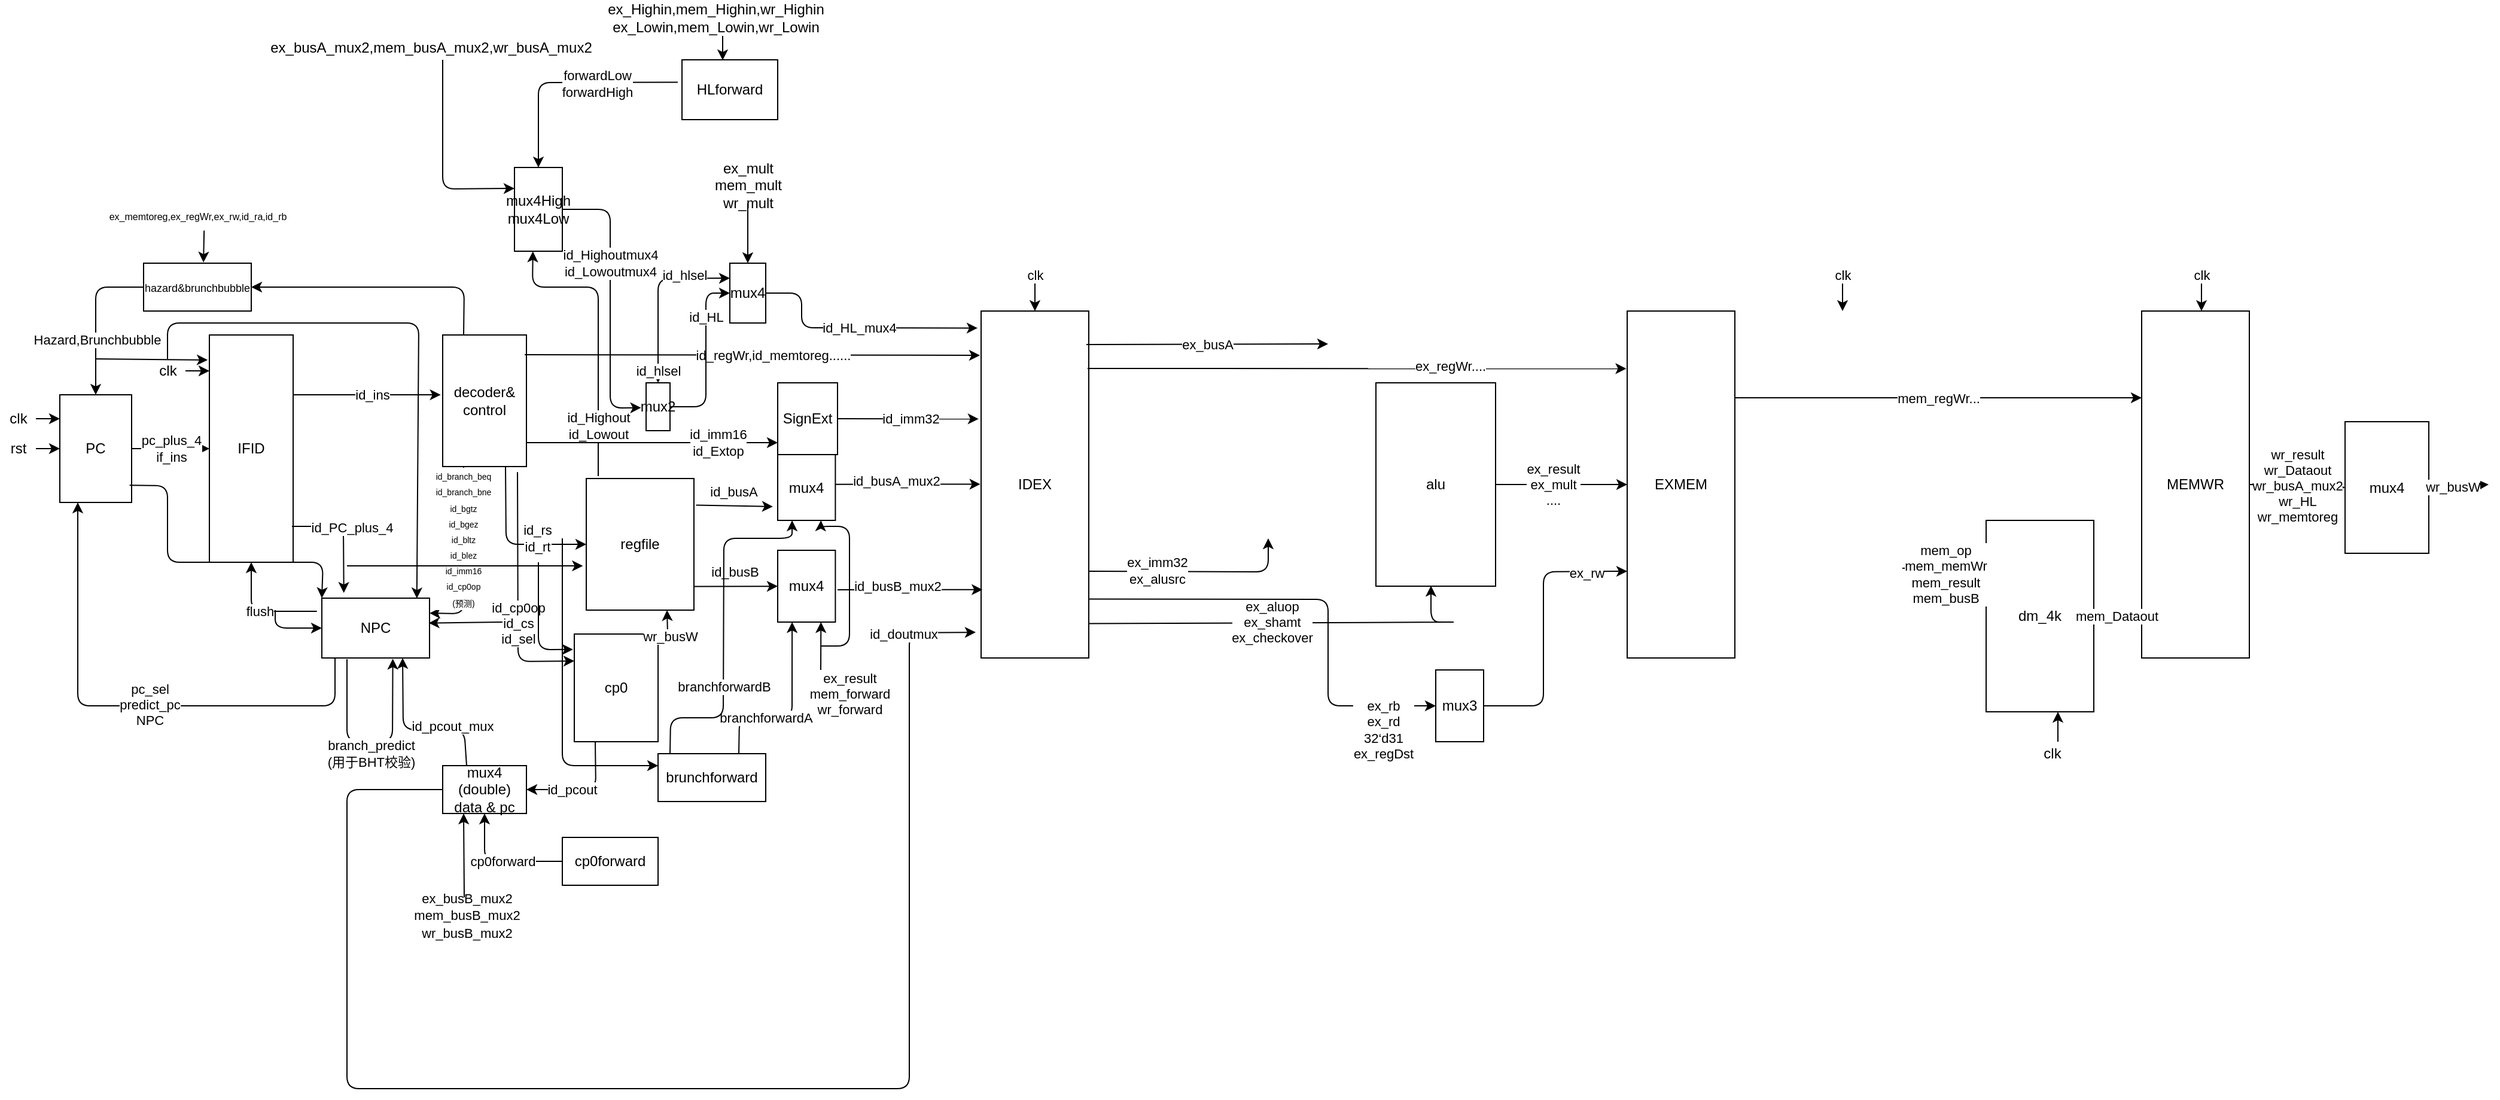 <mxfile version="13.3.7" type="github">
  <diagram id="GD6MSlv56OQSFq1m1WcK" name="Page-1">
    <mxGraphModel grid="1" shadow="0" math="0" pageHeight="3300" pageWidth="2339" pageScale="1" page="1" fold="1" arrows="1" connect="1" tooltips="1" guides="1" gridSize="10" dy="792" dx="1662">
      <root>
        <mxCell id="0" />
        <mxCell id="1" parent="0" />
        <mxCell id="cYIk8vQscPwPbdmaifht-1" value="PC" parent="1" vertex="1" style="rounded=0;whiteSpace=wrap;html=1;">
          <mxGeometry as="geometry" height="90" width="60" y="850" x="120" />
        </mxCell>
        <mxCell id="cYIk8vQscPwPbdmaifht-2" value="" parent="1" style="endArrow=classic;html=1;" source="cYIk8vQscPwPbdmaifht-3" edge="1">
          <mxGeometry as="geometry" height="50" width="50" relative="1">
            <mxPoint as="sourcePoint" y="870" x="80" />
            <mxPoint as="targetPoint" y="870" x="120" />
          </mxGeometry>
        </mxCell>
        <mxCell id="cYIk8vQscPwPbdmaifht-3" value="clk" parent="1" vertex="1" style="text;html=1;align=center;verticalAlign=middle;resizable=0;points=[];autosize=1;">
          <mxGeometry as="geometry" height="20" width="30" y="860" x="70" />
        </mxCell>
        <mxCell id="cYIk8vQscPwPbdmaifht-4" value="" parent="1" style="endArrow=classic;html=1;" source="cYIk8vQscPwPbdmaifht-5" edge="1">
          <mxGeometry as="geometry" height="50" width="50" relative="1">
            <mxPoint as="sourcePoint" y="895" x="80" />
            <mxPoint as="targetPoint" y="895" x="120" />
          </mxGeometry>
        </mxCell>
        <mxCell id="cYIk8vQscPwPbdmaifht-5" value="rst" parent="1" vertex="1" style="text;html=1;align=center;verticalAlign=middle;resizable=0;points=[];autosize=1;">
          <mxGeometry as="geometry" height="20" width="30" y="885" x="70" />
        </mxCell>
        <mxCell id="cYIk8vQscPwPbdmaifht-6" value="&lt;font style=&quot;font-size: 9px&quot;&gt;hazard&amp;amp;brunchbubble&lt;/font&gt;" parent="1" vertex="1" style="rounded=0;whiteSpace=wrap;html=1;">
          <mxGeometry as="geometry" height="40" width="90" y="740" x="190" />
        </mxCell>
        <mxCell id="cYIk8vQscPwPbdmaifht-7" value="" parent="1" style="endArrow=classic;html=1;entryX=0.556;entryY=-0.014;entryDx=0;entryDy=0;exitX=0.535;exitY=1.138;exitDx=0;exitDy=0;exitPerimeter=0;entryPerimeter=0;" source="cYIk8vQscPwPbdmaifht-8" edge="1" target="cYIk8vQscPwPbdmaifht-6">
          <mxGeometry as="geometry" height="50" width="50" relative="1">
            <mxPoint as="sourcePoint" y="700" x="233" />
            <mxPoint as="targetPoint" y="650" x="250" />
          </mxGeometry>
        </mxCell>
        <mxCell id="cYIk8vQscPwPbdmaifht-8" value="&lt;font style=&quot;font-size: 8px&quot;&gt;ex_memtoreg,ex_regWr,ex_rw,id_ra,id_rb&lt;/font&gt;" parent="1" vertex="1" style="text;html=1;align=center;verticalAlign=middle;resizable=0;points=[];autosize=1;">
          <mxGeometry as="geometry" height="20" width="160" y="690" x="155" />
        </mxCell>
        <mxCell id="cYIk8vQscPwPbdmaifht-9" value="" parent="1" style="endArrow=classic;html=1;exitX=0;exitY=0.5;exitDx=0;exitDy=0;entryX=0.5;entryY=0;entryDx=0;entryDy=0;" source="cYIk8vQscPwPbdmaifht-6" edge="1" target="cYIk8vQscPwPbdmaifht-1">
          <mxGeometry as="geometry" height="50" width="50" relative="1">
            <mxPoint as="sourcePoint" y="860" x="210" />
            <mxPoint as="targetPoint" y="810" x="260" />
            <Array as="points">
              <mxPoint y="760" x="150" />
            </Array>
          </mxGeometry>
        </mxCell>
        <mxCell id="cYIk8vQscPwPbdmaifht-10" value="Hazard,Brunchbubble" parent="cYIk8vQscPwPbdmaifht-9" vertex="1" style="edgeLabel;html=1;align=center;verticalAlign=middle;resizable=0;points=[];" connectable="0">
          <mxGeometry as="geometry" y="1" x="0.294" relative="1">
            <mxPoint as="offset" />
          </mxGeometry>
        </mxCell>
        <mxCell id="cYIk8vQscPwPbdmaifht-11" value="IFID" parent="1" vertex="1" style="rounded=0;whiteSpace=wrap;html=1;">
          <mxGeometry as="geometry" height="190" width="70" y="800" x="245" />
        </mxCell>
        <mxCell id="cYIk8vQscPwPbdmaifht-12" value="pc_plus_4&lt;br&gt;if_ins&lt;br&gt;" parent="1" style="endArrow=classic;html=1;exitX=1;exitY=0.5;exitDx=0;exitDy=0;entryX=0;entryY=0.5;entryDx=0;entryDy=0;" source="cYIk8vQscPwPbdmaifht-1" edge="1" target="cYIk8vQscPwPbdmaifht-11">
          <mxGeometry as="geometry" height="50" width="50" relative="1">
            <mxPoint as="sourcePoint" y="860" x="210" />
            <mxPoint as="targetPoint" y="895" x="240" />
          </mxGeometry>
        </mxCell>
        <mxCell id="cYIk8vQscPwPbdmaifht-13" value="" parent="1" style="endArrow=classic;html=1;" source="cYIk8vQscPwPbdmaifht-14" edge="1">
          <mxGeometry as="geometry" height="50" width="50" relative="1">
            <mxPoint as="sourcePoint" y="830" x="205" />
            <mxPoint as="targetPoint" y="830" x="245" />
          </mxGeometry>
        </mxCell>
        <mxCell id="cYIk8vQscPwPbdmaifht-14" value="clk" parent="1" vertex="1" style="text;html=1;align=center;verticalAlign=middle;resizable=0;points=[];autosize=1;">
          <mxGeometry as="geometry" height="20" width="30" y="820" x="195" />
        </mxCell>
        <mxCell id="cYIk8vQscPwPbdmaifht-15" value="" parent="1" style="endArrow=classic;html=1;entryX=-0.021;entryY=0.11;entryDx=0;entryDy=0;entryPerimeter=0;" edge="1" target="cYIk8vQscPwPbdmaifht-11">
          <mxGeometry as="geometry" height="50" width="50" relative="1">
            <mxPoint as="sourcePoint" y="820" x="150" />
            <mxPoint as="targetPoint" y="821" x="240" />
          </mxGeometry>
        </mxCell>
        <mxCell id="cYIk8vQscPwPbdmaifht-16" value="NPC" parent="1" vertex="1" style="rounded=0;whiteSpace=wrap;html=1;">
          <mxGeometry as="geometry" height="50" width="90" y="1020" x="339" />
        </mxCell>
        <mxCell id="cYIk8vQscPwPbdmaifht-17" value="" parent="1" style="endArrow=classic;html=1;entryX=0.204;entryY=-0.088;entryDx=0;entryDy=0;entryPerimeter=0;" edge="1" target="cYIk8vQscPwPbdmaifht-16">
          <mxGeometry as="geometry" height="50" width="50" relative="1">
            <mxPoint as="sourcePoint" y="960" x="314" />
            <mxPoint as="targetPoint" y="810" x="500" />
            <Array as="points">
              <mxPoint y="960" x="357" />
            </Array>
          </mxGeometry>
        </mxCell>
        <mxCell id="cYIk8vQscPwPbdmaifht-18" value="id_PC_plus_4" parent="cYIk8vQscPwPbdmaifht-17" vertex="1" style="edgeLabel;html=1;align=center;verticalAlign=middle;resizable=0;points=[];" connectable="0">
          <mxGeometry as="geometry" y="-1" x="-0.35" relative="1">
            <mxPoint as="offset" x="17.43" />
          </mxGeometry>
        </mxCell>
        <mxCell id="cYIk8vQscPwPbdmaifht-19" value="" parent="1" style="endArrow=classic;html=1;exitX=0.972;exitY=0.84;exitDx=0;exitDy=0;exitPerimeter=0;entryX=0;entryY=0;entryDx=0;entryDy=0;" source="cYIk8vQscPwPbdmaifht-1" edge="1" target="cYIk8vQscPwPbdmaifht-16">
          <mxGeometry as="geometry" height="50" width="50" relative="1">
            <mxPoint as="sourcePoint" y="860" x="450" />
            <mxPoint as="targetPoint" y="1010" x="339" />
            <Array as="points">
              <mxPoint y="926" x="210" />
              <mxPoint y="990" x="210" />
              <mxPoint y="990" x="340" />
            </Array>
          </mxGeometry>
        </mxCell>
        <mxCell id="cYIk8vQscPwPbdmaifht-20" value="" parent="1" style="endArrow=classic;html=1;entryX=0.882;entryY=0.004;entryDx=0;entryDy=0;entryPerimeter=0;" edge="1" target="cYIk8vQscPwPbdmaifht-16">
          <mxGeometry as="geometry" height="50" width="50" relative="1">
            <mxPoint as="sourcePoint" y="820" x="210" />
            <mxPoint as="targetPoint" y="810" x="510" />
            <Array as="points">
              <mxPoint y="790" x="210" />
              <mxPoint y="790" x="420" />
            </Array>
          </mxGeometry>
        </mxCell>
        <mxCell id="cYIk8vQscPwPbdmaifht-21" value="decoder&amp;amp;&lt;br&gt;control" parent="1" vertex="1" style="rounded=0;whiteSpace=wrap;html=1;">
          <mxGeometry as="geometry" height="110" width="70" y="800" x="440" />
        </mxCell>
        <mxCell id="cYIk8vQscPwPbdmaifht-22" value="" parent="1" style="endArrow=classic;html=1;entryX=-0.024;entryY=0.455;entryDx=0;entryDy=0;entryPerimeter=0;" edge="1" target="cYIk8vQscPwPbdmaifht-21">
          <mxGeometry as="geometry" height="50" width="50" relative="1">
            <mxPoint as="sourcePoint" y="850" x="315" />
            <mxPoint as="targetPoint" y="810" x="470" />
          </mxGeometry>
        </mxCell>
        <mxCell id="cYIk8vQscPwPbdmaifht-23" value="id_ins&lt;br&gt;" parent="cYIk8vQscPwPbdmaifht-22" vertex="1" style="edgeLabel;html=1;align=center;verticalAlign=middle;resizable=0;points=[];" connectable="0">
          <mxGeometry as="geometry" y="-1" x="0.197" relative="1">
            <mxPoint as="offset" y="-1.03" x="-8.71" />
          </mxGeometry>
        </mxCell>
        <mxCell id="cYIk8vQscPwPbdmaifht-24" value="" parent="1" style="endArrow=classic;html=1;exitX=0.25;exitY=1;exitDx=0;exitDy=0;entryX=1;entryY=0.25;entryDx=0;entryDy=0;" source="cYIk8vQscPwPbdmaifht-21" edge="1" target="cYIk8vQscPwPbdmaifht-16">
          <mxGeometry as="geometry" height="50" width="50" relative="1">
            <mxPoint as="sourcePoint" y="980" x="530" />
            <mxPoint as="targetPoint" y="930" x="580" />
            <Array as="points">
              <mxPoint y="1033" x="458" />
            </Array>
          </mxGeometry>
        </mxCell>
        <mxCell id="cYIk8vQscPwPbdmaifht-25" value="&lt;font style=&quot;font-size: 7px&quot;&gt;id_branch_beq&lt;br&gt;id_branch_bne&lt;br&gt;id_bgtz&lt;br&gt;id_bgez&lt;br&gt;id_bltz&lt;br&gt;id_blez&lt;br&gt;id_imm16&lt;br&gt;id_cp0op&lt;br&gt;(预测)&lt;/font&gt;" parent="cYIk8vQscPwPbdmaifht-24" vertex="1" style="edgeLabel;html=1;align=center;verticalAlign=middle;resizable=0;points=[];" connectable="0">
          <mxGeometry as="geometry" y="-1" x="-0.385" relative="1">
            <mxPoint as="offset" y="13.14" />
          </mxGeometry>
        </mxCell>
        <mxCell id="cYIk8vQscPwPbdmaifht-26" value="flush" parent="1" style="endArrow=classic;html=1;exitX=-0.046;exitY=0.22;exitDx=0;exitDy=0;exitPerimeter=0;" source="cYIk8vQscPwPbdmaifht-16" edge="1">
          <mxGeometry as="geometry" height="50" width="50" relative="1">
            <mxPoint as="sourcePoint" y="1040" x="230" />
            <mxPoint as="targetPoint" y="990" x="280" />
            <Array as="points">
              <mxPoint y="1031" x="310" />
              <mxPoint y="1031" x="280" />
            </Array>
          </mxGeometry>
        </mxCell>
        <mxCell id="cYIk8vQscPwPbdmaifht-27" value="" parent="1" style="endArrow=classic;html=1;entryX=0.25;entryY=1;entryDx=0;entryDy=0;" edge="1" target="cYIk8vQscPwPbdmaifht-1">
          <mxGeometry as="geometry" height="50" width="50" relative="1">
            <mxPoint as="sourcePoint" y="1070" x="350" />
            <mxPoint as="targetPoint" y="1020" x="400" />
            <Array as="points">
              <mxPoint y="1110" x="350" />
              <mxPoint y="1110" x="135" />
            </Array>
          </mxGeometry>
        </mxCell>
        <mxCell id="cYIk8vQscPwPbdmaifht-28" value="pc_sel&lt;br&gt;predict_pc&lt;br&gt;NPC" parent="cYIk8vQscPwPbdmaifht-27" vertex="1" style="edgeLabel;html=1;align=center;verticalAlign=middle;resizable=0;points=[];" connectable="0">
          <mxGeometry as="geometry" y="-1" x="-0.083" relative="1">
            <mxPoint as="offset" />
          </mxGeometry>
        </mxCell>
        <mxCell id="cYIk8vQscPwPbdmaifht-29" value="" parent="1" style="endArrow=classic;html=1;entryX=0;entryY=0.5;entryDx=0;entryDy=0;" edge="1" target="cYIk8vQscPwPbdmaifht-16">
          <mxGeometry as="geometry" height="50" width="50" relative="1">
            <mxPoint as="sourcePoint" y="1030" x="300" />
            <mxPoint as="targetPoint" y="980" x="350" />
            <Array as="points">
              <mxPoint y="1045" x="300" />
            </Array>
          </mxGeometry>
        </mxCell>
        <mxCell id="cYIk8vQscPwPbdmaifht-30" value="branch_predict&lt;br&gt;(用于BHT校验)" parent="1" style="endArrow=classic;html=1;entryX=0.659;entryY=1.013;entryDx=0;entryDy=0;entryPerimeter=0;" edge="1" target="cYIk8vQscPwPbdmaifht-16">
          <mxGeometry as="geometry" height="50" width="50" y="21" x="0.213" relative="1">
            <mxPoint as="sourcePoint" y="1071" x="360" />
            <mxPoint as="targetPoint" y="1090" x="450" />
            <Array as="points">
              <mxPoint y="1140" x="360" />
              <mxPoint y="1140" x="398" />
            </Array>
            <mxPoint as="offset" y="10" x="3" />
          </mxGeometry>
        </mxCell>
        <mxCell id="cYIk8vQscPwPbdmaifht-31" value="IDEX" parent="1" vertex="1" style="rounded=0;whiteSpace=wrap;html=1;">
          <mxGeometry as="geometry" height="290" width="90" y="780" x="890" />
        </mxCell>
        <mxCell id="cYIk8vQscPwPbdmaifht-32" value="regfile" parent="1" vertex="1" style="rounded=0;whiteSpace=wrap;html=1;">
          <mxGeometry as="geometry" height="110" width="90" y="920" x="560" />
        </mxCell>
        <mxCell id="cYIk8vQscPwPbdmaifht-33" value="" parent="1" style="endArrow=classic;html=1;exitX=0.75;exitY=1;exitDx=0;exitDy=0;entryX=0;entryY=0.5;entryDx=0;entryDy=0;" source="cYIk8vQscPwPbdmaifht-21" edge="1" target="cYIk8vQscPwPbdmaifht-32">
          <mxGeometry as="geometry" height="50" width="50" relative="1">
            <mxPoint as="sourcePoint" y="940" x="610" />
            <mxPoint as="targetPoint" y="890" x="660" />
            <Array as="points">
              <mxPoint y="975" x="493" />
            </Array>
          </mxGeometry>
        </mxCell>
        <mxCell id="cYIk8vQscPwPbdmaifht-34" value="id_rs&lt;br&gt;id_rt&lt;br&gt;" parent="cYIk8vQscPwPbdmaifht-33" vertex="1" style="edgeLabel;html=1;align=center;verticalAlign=middle;resizable=0;points=[];" connectable="0">
          <mxGeometry as="geometry" y="26" x="-0.056" relative="1">
            <mxPoint as="offset" y="-2.08" />
          </mxGeometry>
        </mxCell>
        <mxCell id="cYIk8vQscPwPbdmaifht-35" value="" parent="1" style="endArrow=classic;html=1;entryX=-0.031;entryY=0.664;entryDx=0;entryDy=0;entryPerimeter=0;" edge="1" target="cYIk8vQscPwPbdmaifht-32">
          <mxGeometry as="geometry" height="50" width="50" relative="1">
            <mxPoint as="sourcePoint" y="993" x="360" />
            <mxPoint as="targetPoint" y="890" x="660" />
          </mxGeometry>
        </mxCell>
        <mxCell id="cYIk8vQscPwPbdmaifht-36" value="id_busA" parent="1" style="endArrow=classic;html=1;exitX=1.02;exitY=0.202;exitDx=0;exitDy=0;exitPerimeter=0;entryX=-0.084;entryY=0.79;entryDx=0;entryDy=0;entryPerimeter=0;" source="cYIk8vQscPwPbdmaifht-32" edge="1" target="cYIk8vQscPwPbdmaifht-44">
          <mxGeometry as="geometry" height="50" width="50" y="12" x="-0.029" relative="1">
            <mxPoint as="sourcePoint" y="940" x="610" />
            <mxPoint as="targetPoint" y="942" x="710" />
            <mxPoint as="offset" />
          </mxGeometry>
        </mxCell>
        <mxCell id="cYIk8vQscPwPbdmaifht-37" value="id_busB" parent="1" style="endArrow=classic;html=1;exitX=1.02;exitY=0.202;exitDx=0;exitDy=0;exitPerimeter=0;" edge="1" target="cYIk8vQscPwPbdmaifht-41">
          <mxGeometry as="geometry" height="50" width="50" y="12" x="-0.029" relative="1">
            <mxPoint as="sourcePoint" y="1010.22" x="650" />
            <mxPoint as="targetPoint" y="1010" x="708.2" />
            <mxPoint as="offset" />
          </mxGeometry>
        </mxCell>
        <mxCell id="cYIk8vQscPwPbdmaifht-38" value="brunchforward" parent="1" vertex="1" style="rounded=0;whiteSpace=wrap;html=1;">
          <mxGeometry as="geometry" height="40" width="90" y="1150" x="620" />
        </mxCell>
        <mxCell id="cYIk8vQscPwPbdmaifht-39" value="" parent="1" style="endArrow=classic;html=1;entryX=0;entryY=0.25;entryDx=0;entryDy=0;" edge="1" target="cYIk8vQscPwPbdmaifht-38">
          <mxGeometry as="geometry" height="50" width="50" relative="1">
            <mxPoint as="sourcePoint" y="970" x="540" />
            <mxPoint as="targetPoint" y="970" x="660" />
            <Array as="points">
              <mxPoint y="1160" x="540" />
            </Array>
          </mxGeometry>
        </mxCell>
        <mxCell id="cYIk8vQscPwPbdmaifht-40" value="branchforwardA" parent="1" style="endArrow=classic;html=1;exitX=0.75;exitY=0;exitDx=0;exitDy=0;entryX=0.25;entryY=1;entryDx=0;entryDy=0;" source="cYIk8vQscPwPbdmaifht-38" edge="1" target="cYIk8vQscPwPbdmaifht-41">
          <mxGeometry as="geometry" height="50" width="50" x="-0.325" relative="1">
            <mxPoint as="sourcePoint" y="1020" x="610" />
            <mxPoint as="targetPoint" y="1060" x="720" />
            <Array as="points">
              <mxPoint y="1120" x="688" />
              <mxPoint y="1120" x="732" />
            </Array>
            <mxPoint as="offset" />
          </mxGeometry>
        </mxCell>
        <mxCell id="cYIk8vQscPwPbdmaifht-41" value="mux4" parent="1" vertex="1" style="rounded=0;whiteSpace=wrap;html=1;">
          <mxGeometry as="geometry" height="60" width="48.2" y="980" x="720" />
        </mxCell>
        <mxCell id="cYIk8vQscPwPbdmaifht-42" value="" parent="1" style="endArrow=classic;html=1;entryX=0.013;entryY=0.803;entryDx=0;entryDy=0;entryPerimeter=0;" edge="1" target="cYIk8vQscPwPbdmaifht-31">
          <mxGeometry as="geometry" height="50" width="50" relative="1">
            <mxPoint as="sourcePoint" y="1013" x="770" />
            <mxPoint as="targetPoint" y="970" x="660" />
          </mxGeometry>
        </mxCell>
        <mxCell id="cYIk8vQscPwPbdmaifht-43" value="id_busB_mux2" parent="cYIk8vQscPwPbdmaifht-42" vertex="1" style="edgeLabel;html=1;align=center;verticalAlign=middle;resizable=0;points=[];" connectable="0">
          <mxGeometry as="geometry" y="-1" x="0.235" relative="1">
            <mxPoint as="offset" y="-3.92" x="-24.86" />
          </mxGeometry>
        </mxCell>
        <mxCell id="cYIk8vQscPwPbdmaifht-44" value="mux4" parent="1" vertex="1" style="rounded=0;whiteSpace=wrap;html=1;">
          <mxGeometry as="geometry" height="55" width="48.2" y="900" x="720" />
        </mxCell>
        <mxCell id="cYIk8vQscPwPbdmaifht-45" value="" parent="1" style="endArrow=classic;html=1;entryX=0.013;entryY=0.803;entryDx=0;entryDy=0;entryPerimeter=0;" edge="1">
          <mxGeometry as="geometry" height="50" width="50" relative="1">
            <mxPoint as="sourcePoint" y="924.84" x="768.2" />
            <mxPoint as="targetPoint" y="924.71" x="889.37" />
          </mxGeometry>
        </mxCell>
        <mxCell id="cYIk8vQscPwPbdmaifht-46" value="id_busA_mux2" parent="cYIk8vQscPwPbdmaifht-45" vertex="1" style="edgeLabel;html=1;align=center;verticalAlign=middle;resizable=0;points=[];" connectable="0">
          <mxGeometry as="geometry" y="-1" x="0.235" relative="1">
            <mxPoint as="offset" y="-3.92" x="-24.86" />
          </mxGeometry>
        </mxCell>
        <mxCell id="cYIk8vQscPwPbdmaifht-47" value="branchforwardB" parent="1" style="endArrow=classic;html=1;exitX=0.75;exitY=0;exitDx=0;exitDy=0;entryX=0.25;entryY=1;entryDx=0;entryDy=0;" edge="1" target="cYIk8vQscPwPbdmaifht-44">
          <mxGeometry as="geometry" height="50" width="50" x="-0.325" relative="1">
            <mxPoint as="sourcePoint" y="1150" x="630" />
            <mxPoint as="targetPoint" y="1040" x="674.55" />
            <Array as="points">
              <mxPoint y="1120" x="630.5" />
              <mxPoint y="1120" x="674.5" />
              <mxPoint y="970" x="675" />
              <mxPoint y="970" x="732" />
            </Array>
            <mxPoint as="offset" />
          </mxGeometry>
        </mxCell>
        <mxCell id="cYIk8vQscPwPbdmaifht-48" value="" parent="1" style="endArrow=classic;html=1;entryX=0.75;entryY=1;entryDx=0;entryDy=0;" edge="1" target="cYIk8vQscPwPbdmaifht-41">
          <mxGeometry as="geometry" height="50" width="50" relative="1">
            <mxPoint as="sourcePoint" y="1080" x="756" />
            <mxPoint as="targetPoint" y="1060" x="800" />
          </mxGeometry>
        </mxCell>
        <mxCell id="cYIk8vQscPwPbdmaifht-49" value="ex_result&lt;br&gt;mem_forward&lt;br&gt;wr_forward" parent="cYIk8vQscPwPbdmaifht-48" vertex="1" style="edgeLabel;html=1;align=center;verticalAlign=middle;resizable=0;points=[];" connectable="0">
          <mxGeometry as="geometry" y="-6" x="-1" relative="1">
            <mxPoint as="offset" y="19.98" x="18" />
          </mxGeometry>
        </mxCell>
        <mxCell id="cYIk8vQscPwPbdmaifht-50" value="" parent="1" style="endArrow=classic;html=1;entryX=0.75;entryY=1;entryDx=0;entryDy=0;" edge="1" target="cYIk8vQscPwPbdmaifht-44">
          <mxGeometry as="geometry" height="50" width="50" relative="1">
            <mxPoint as="sourcePoint" y="1060" x="756" />
            <mxPoint as="targetPoint" y="1020" x="810" />
            <Array as="points">
              <mxPoint y="1060" x="780" />
              <mxPoint y="960" x="780" />
              <mxPoint y="960" x="756" />
            </Array>
          </mxGeometry>
        </mxCell>
        <mxCell id="cYIk8vQscPwPbdmaifht-51" value="" parent="1" style="endArrow=classic;html=1;exitX=0.979;exitY=0.15;exitDx=0;exitDy=0;exitPerimeter=0;" source="cYIk8vQscPwPbdmaifht-21" edge="1">
          <mxGeometry as="geometry" height="50" width="50" relative="1">
            <mxPoint as="sourcePoint" y="940" x="530" />
            <mxPoint as="targetPoint" y="817" x="889" />
          </mxGeometry>
        </mxCell>
        <mxCell id="cYIk8vQscPwPbdmaifht-52" value="id_regWr,id_memtoreg......" parent="cYIk8vQscPwPbdmaifht-51" vertex="1" style="edgeLabel;html=1;align=center;verticalAlign=middle;resizable=0;points=[];" connectable="0">
          <mxGeometry as="geometry" x="0.088" relative="1">
            <mxPoint as="offset" />
          </mxGeometry>
        </mxCell>
        <mxCell id="cYIk8vQscPwPbdmaifht-53" value="alu" parent="1" vertex="1" style="rounded=0;whiteSpace=wrap;html=1;">
          <mxGeometry as="geometry" height="170" width="100" y="840" x="1220" />
        </mxCell>
        <mxCell id="cYIk8vQscPwPbdmaifht-54" value="" parent="1" style="endArrow=classic;html=1;entryX=0.385;entryY=1.002;entryDx=0;entryDy=0;entryPerimeter=0;" edge="1" target="cYIk8vQscPwPbdmaifht-83">
          <mxGeometry as="geometry" height="50" width="50" relative="1">
            <mxPoint as="sourcePoint" y="918" x="570" />
            <mxPoint as="targetPoint" y="860" x="640" />
            <Array as="points">
              <mxPoint y="760" x="570" />
              <mxPoint y="760" x="515" />
            </Array>
          </mxGeometry>
        </mxCell>
        <mxCell id="cYIk8vQscPwPbdmaifht-55" value="id_Highout&lt;br&gt;id_Lowout" parent="cYIk8vQscPwPbdmaifht-54" vertex="1" style="edgeLabel;html=1;align=center;verticalAlign=middle;resizable=0;points=[];" connectable="0">
          <mxGeometry as="geometry" x="-0.179" relative="1">
            <mxPoint as="offset" y="57" x="2.609e-15" />
          </mxGeometry>
        </mxCell>
        <mxCell id="cYIk8vQscPwPbdmaifht-56" value="cp0" parent="1" vertex="1" style="rounded=0;whiteSpace=wrap;html=1;">
          <mxGeometry as="geometry" height="90" width="70" y="1050" x="550" />
        </mxCell>
        <mxCell id="cYIk8vQscPwPbdmaifht-57" value="" parent="1" style="endArrow=classic;html=1;exitX=0.893;exitY=1.042;exitDx=0;exitDy=0;exitPerimeter=0;entryX=0;entryY=0.25;entryDx=0;entryDy=0;" source="cYIk8vQscPwPbdmaifht-21" edge="1" target="cYIk8vQscPwPbdmaifht-56">
          <mxGeometry as="geometry" height="50" width="50" relative="1">
            <mxPoint as="sourcePoint" y="1100" x="610" />
            <mxPoint as="targetPoint" y="1050" x="660" />
            <Array as="points">
              <mxPoint y="1073" x="503" />
            </Array>
          </mxGeometry>
        </mxCell>
        <mxCell id="cYIk8vQscPwPbdmaifht-58" value="id_cp0op&lt;br&gt;id_cs&lt;br&gt;id_sel" parent="cYIk8vQscPwPbdmaifht-57" vertex="1" style="edgeLabel;html=1;align=center;verticalAlign=middle;resizable=0;points=[];" connectable="0">
          <mxGeometry as="geometry" x="0.366" relative="1">
            <mxPoint as="offset" y="-14.62" />
          </mxGeometry>
        </mxCell>
        <mxCell id="cYIk8vQscPwPbdmaifht-59" value="" parent="1" style="endArrow=classic;html=1;entryX=-0.016;entryY=0.143;entryDx=0;entryDy=0;entryPerimeter=0;" edge="1" target="cYIk8vQscPwPbdmaifht-56">
          <mxGeometry as="geometry" height="50" width="50" relative="1">
            <mxPoint as="sourcePoint" y="990" x="520" />
            <mxPoint as="targetPoint" y="890" x="660" />
            <Array as="points">
              <mxPoint y="1063" x="520" />
            </Array>
          </mxGeometry>
        </mxCell>
        <mxCell id="cYIk8vQscPwPbdmaifht-60" value="cp0forward" parent="1" vertex="1" style="rounded=0;whiteSpace=wrap;html=1;">
          <mxGeometry as="geometry" height="40" width="80" y="1220" x="540" />
        </mxCell>
        <mxCell id="cYIk8vQscPwPbdmaifht-61" value="mux4&lt;br&gt;(double)&lt;br&gt;data &amp;amp; pc" parent="1" vertex="1" style="rounded=0;whiteSpace=wrap;html=1;">
          <mxGeometry as="geometry" height="40" width="70" y="1160" x="440" />
        </mxCell>
        <mxCell id="cYIk8vQscPwPbdmaifht-62" value="cp0forward" parent="1" style="endArrow=classic;html=1;exitX=0;exitY=0.5;exitDx=0;exitDy=0;entryX=0.5;entryY=1;entryDx=0;entryDy=0;" source="cYIk8vQscPwPbdmaifht-60" edge="1" target="cYIk8vQscPwPbdmaifht-61">
          <mxGeometry as="geometry" height="50" width="50" x="-0.037" relative="1">
            <mxPoint as="sourcePoint" y="1180" x="610" />
            <mxPoint as="targetPoint" y="1130" x="660" />
            <Array as="points">
              <mxPoint y="1240" x="475" />
            </Array>
            <mxPoint as="offset" />
          </mxGeometry>
        </mxCell>
        <mxCell id="cYIk8vQscPwPbdmaifht-63" value="" parent="1" style="endArrow=classic;html=1;entryX=0.75;entryY=1;entryDx=0;entryDy=0;" edge="1" target="cYIk8vQscPwPbdmaifht-16">
          <mxGeometry as="geometry" height="50" width="50" relative="1">
            <mxPoint as="sourcePoint" y="1160" x="460" />
            <mxPoint as="targetPoint" y="1130" x="660" />
            <Array as="points">
              <mxPoint y="1130" x="458" />
              <mxPoint y="1130" x="407" />
            </Array>
          </mxGeometry>
        </mxCell>
        <mxCell id="cYIk8vQscPwPbdmaifht-64" value="id_pcout_mux" parent="cYIk8vQscPwPbdmaifht-63" vertex="1" style="edgeLabel;html=1;align=center;verticalAlign=middle;resizable=0;points=[];" connectable="0">
          <mxGeometry as="geometry" y="11" x="-0.574" relative="1">
            <mxPoint as="offset" y="-14" x="-10" />
          </mxGeometry>
        </mxCell>
        <mxCell id="cYIk8vQscPwPbdmaifht-65" value="" parent="1" style="endArrow=classic;html=1;exitX=0.25;exitY=1;exitDx=0;exitDy=0;entryX=1;entryY=0.5;entryDx=0;entryDy=0;" source="cYIk8vQscPwPbdmaifht-56" edge="1" target="cYIk8vQscPwPbdmaifht-61">
          <mxGeometry as="geometry" height="50" width="50" relative="1">
            <mxPoint as="sourcePoint" y="1180" x="610" />
            <mxPoint as="targetPoint" y="1130" x="660" />
            <Array as="points">
              <mxPoint y="1180" x="568" />
            </Array>
          </mxGeometry>
        </mxCell>
        <mxCell id="cYIk8vQscPwPbdmaifht-66" value="id_pcout" parent="cYIk8vQscPwPbdmaifht-65" vertex="1" style="edgeLabel;html=1;align=center;verticalAlign=middle;resizable=0;points=[];" connectable="0">
          <mxGeometry as="geometry" y="-20" x="-0.187" relative="1">
            <mxPoint as="offset" y="20" x="-20" />
          </mxGeometry>
        </mxCell>
        <mxCell id="cYIk8vQscPwPbdmaifht-67" value="" parent="1" style="endArrow=classic;html=1;entryX=0.25;entryY=1;entryDx=0;entryDy=0;" edge="1" target="cYIk8vQscPwPbdmaifht-61">
          <mxGeometry as="geometry" height="50" width="50" relative="1">
            <mxPoint as="sourcePoint" y="1270" x="458" />
            <mxPoint as="targetPoint" y="1130" x="660" />
          </mxGeometry>
        </mxCell>
        <mxCell id="cYIk8vQscPwPbdmaifht-68" value="&lt;font style=&quot;font-size: 11px&quot;&gt;ex_busB_mux2&lt;br&gt;mem_busB_mux2&lt;br&gt;wr_busB_mux2&lt;/font&gt;" parent="1" vertex="1" style="text;html=1;align=center;verticalAlign=middle;resizable=0;points=[];autosize=1;">
          <mxGeometry as="geometry" height="50" width="100" y="1260" x="410" />
        </mxCell>
        <mxCell id="cYIk8vQscPwPbdmaifht-69" value="" parent="1" style="endArrow=classic;html=1;entryX=0.992;entryY=0.416;entryDx=0;entryDy=0;entryPerimeter=0;" edge="1" target="cYIk8vQscPwPbdmaifht-16">
          <mxGeometry as="geometry" height="50" width="50" relative="1">
            <mxPoint as="sourcePoint" y="1040" x="490" />
            <mxPoint as="targetPoint" y="970" x="660" />
          </mxGeometry>
        </mxCell>
        <mxCell id="cYIk8vQscPwPbdmaifht-70" value="" parent="1" style="endArrow=classic;html=1;exitX=0;exitY=0.5;exitDx=0;exitDy=0;entryX=-0.05;entryY=0.926;entryDx=0;entryDy=0;entryPerimeter=0;" source="cYIk8vQscPwPbdmaifht-61" edge="1" target="cYIk8vQscPwPbdmaifht-31">
          <mxGeometry as="geometry" height="50" width="50" relative="1">
            <mxPoint as="sourcePoint" y="1210" x="650" />
            <mxPoint as="targetPoint" y="1160" x="700" />
            <Array as="points">
              <mxPoint y="1180" x="360" />
              <mxPoint y="1430" x="360" />
              <mxPoint y="1430" x="830" />
              <mxPoint y="1049" x="830" />
            </Array>
          </mxGeometry>
        </mxCell>
        <mxCell id="cYIk8vQscPwPbdmaifht-71" value="id_doutmux" parent="cYIk8vQscPwPbdmaifht-70" vertex="1" style="edgeLabel;html=1;align=center;verticalAlign=middle;resizable=0;points=[];" connectable="0">
          <mxGeometry as="geometry" y="-1" x="0.933" relative="1">
            <mxPoint as="offset" y="0.16" x="-19.01" />
          </mxGeometry>
        </mxCell>
        <mxCell id="cYIk8vQscPwPbdmaifht-72" value="mux2" parent="1" vertex="1" style="rounded=0;whiteSpace=wrap;html=1;">
          <mxGeometry as="geometry" height="40" width="20" y="840" x="610" />
        </mxCell>
        <mxCell id="cYIk8vQscPwPbdmaifht-73" value="id_hlsel" parent="1" style="endArrow=classic;html=1;entryX=0.5;entryY=0;entryDx=0;entryDy=0;" edge="1" target="cYIk8vQscPwPbdmaifht-72">
          <mxGeometry as="geometry" height="50" width="50" relative="1">
            <mxPoint as="sourcePoint" y="820" x="620" />
            <mxPoint as="targetPoint" y="780" x="700" />
          </mxGeometry>
        </mxCell>
        <mxCell id="cYIk8vQscPwPbdmaifht-74" value="" parent="1" style="endArrow=classic;html=1;exitX=1;exitY=0.5;exitDx=0;exitDy=0;" source="cYIk8vQscPwPbdmaifht-72" edge="1" target="cYIk8vQscPwPbdmaifht-76">
          <mxGeometry as="geometry" height="50" width="50" relative="1">
            <mxPoint as="sourcePoint" y="830" x="650" />
            <mxPoint as="targetPoint" y="740" x="660" />
            <Array as="points">
              <mxPoint y="860" x="660" />
              <mxPoint y="765" x="660" />
            </Array>
          </mxGeometry>
        </mxCell>
        <mxCell id="cYIk8vQscPwPbdmaifht-75" value="id_HL" parent="cYIk8vQscPwPbdmaifht-74" vertex="1" style="edgeLabel;html=1;align=center;verticalAlign=middle;resizable=0;points=[];" connectable="0">
          <mxGeometry as="geometry" x="0.447" relative="1">
            <mxPoint as="offset" />
          </mxGeometry>
        </mxCell>
        <mxCell id="cYIk8vQscPwPbdmaifht-76" value="mux4" parent="1" vertex="1" style="rounded=0;whiteSpace=wrap;html=1;">
          <mxGeometry as="geometry" height="50" width="30" y="740" x="680" />
        </mxCell>
        <mxCell id="cYIk8vQscPwPbdmaifht-77" value="" parent="1" style="endArrow=classic;html=1;entryX=0.5;entryY=0;entryDx=0;entryDy=0;" edge="1" target="cYIk8vQscPwPbdmaifht-76">
          <mxGeometry as="geometry" height="50" width="50" relative="1">
            <mxPoint as="sourcePoint" y="690" x="695" />
            <mxPoint as="targetPoint" y="780" x="700" />
          </mxGeometry>
        </mxCell>
        <mxCell id="cYIk8vQscPwPbdmaifht-78" value="ex_mult&lt;br&gt;mem_mult&lt;br&gt;wr_mult" parent="1" vertex="1" style="text;html=1;align=center;verticalAlign=middle;resizable=0;points=[];autosize=1;">
          <mxGeometry as="geometry" height="50" width="70" y="650" x="660" />
        </mxCell>
        <mxCell id="cYIk8vQscPwPbdmaifht-79" value="" parent="1" style="endArrow=classic;html=1;entryX=0;entryY=0.25;entryDx=0;entryDy=0;" edge="1" target="cYIk8vQscPwPbdmaifht-76">
          <mxGeometry as="geometry" height="50" width="50" relative="1">
            <mxPoint as="sourcePoint" y="820" x="620" />
            <mxPoint as="targetPoint" y="680" x="700" />
            <Array as="points">
              <mxPoint y="753" x="620" />
            </Array>
          </mxGeometry>
        </mxCell>
        <mxCell id="cYIk8vQscPwPbdmaifht-80" value="id_hlsel" parent="cYIk8vQscPwPbdmaifht-79" vertex="1" style="edgeLabel;html=1;align=center;verticalAlign=middle;resizable=0;points=[];" connectable="0">
          <mxGeometry as="geometry" y="-22" x="0.055" relative="1">
            <mxPoint as="offset" y="-25" x="22" />
          </mxGeometry>
        </mxCell>
        <mxCell id="cYIk8vQscPwPbdmaifht-81" value="" parent="1" style="endArrow=classic;html=1;exitX=1;exitY=0.5;exitDx=0;exitDy=0;entryX=-0.033;entryY=0.049;entryDx=0;entryDy=0;entryPerimeter=0;" source="cYIk8vQscPwPbdmaifht-76" edge="1" target="cYIk8vQscPwPbdmaifht-31">
          <mxGeometry as="geometry" height="50" width="50" relative="1">
            <mxPoint as="sourcePoint" y="730" x="650" />
            <mxPoint as="targetPoint" y="680" x="700" />
            <Array as="points">
              <mxPoint y="765" x="740" />
              <mxPoint y="794" x="740" />
            </Array>
          </mxGeometry>
        </mxCell>
        <mxCell id="cYIk8vQscPwPbdmaifht-82" value="id_HL_mux4" parent="cYIk8vQscPwPbdmaifht-81" vertex="1" style="edgeLabel;html=1;align=center;verticalAlign=middle;resizable=0;points=[];" connectable="0">
          <mxGeometry as="geometry" x="0.033" relative="1">
            <mxPoint as="offset" />
          </mxGeometry>
        </mxCell>
        <mxCell id="cYIk8vQscPwPbdmaifht-83" value="mux4High&lt;br&gt;mux4Low" parent="1" vertex="1" style="rounded=0;whiteSpace=wrap;html=1;">
          <mxGeometry as="geometry" height="70" width="40" y="660" x="500" />
        </mxCell>
        <mxCell id="cYIk8vQscPwPbdmaifht-84" value="HLforward" parent="1" vertex="1" style="rounded=0;whiteSpace=wrap;html=1;">
          <mxGeometry as="geometry" height="50" width="80" y="570" x="640" />
        </mxCell>
        <mxCell id="cYIk8vQscPwPbdmaifht-85" value="" parent="1" style="endArrow=classic;html=1;entryX=0.425;entryY=0.008;entryDx=0;entryDy=0;entryPerimeter=0;" edge="1" target="cYIk8vQscPwPbdmaifht-84">
          <mxGeometry as="geometry" height="50" width="50" relative="1">
            <mxPoint as="sourcePoint" y="550" x="674" />
            <mxPoint as="targetPoint" y="510" x="700" />
          </mxGeometry>
        </mxCell>
        <mxCell id="cYIk8vQscPwPbdmaifht-86" value="ex_Highin,mem_Highin,wr_Highin&lt;br&gt;ex_Lowin,mem_Lowin,wr_Lowin" parent="1" vertex="1" style="text;html=1;align=center;verticalAlign=middle;resizable=0;points=[];autosize=1;">
          <mxGeometry as="geometry" height="30" width="200" y="520" x="568.2" />
        </mxCell>
        <mxCell id="cYIk8vQscPwPbdmaifht-87" value="" parent="1" style="endArrow=classic;html=1;exitX=-0.044;exitY=0.376;exitDx=0;exitDy=0;exitPerimeter=0;entryX=0.5;entryY=0;entryDx=0;entryDy=0;" source="cYIk8vQscPwPbdmaifht-84" edge="1" target="cYIk8vQscPwPbdmaifht-83">
          <mxGeometry as="geometry" height="50" width="50" relative="1">
            <mxPoint as="sourcePoint" y="730" x="650" />
            <mxPoint as="targetPoint" y="680" x="700" />
            <Array as="points">
              <mxPoint y="589" x="520" />
            </Array>
          </mxGeometry>
        </mxCell>
        <mxCell id="cYIk8vQscPwPbdmaifht-88" value="forwardLow&lt;br&gt;forwardHigh" parent="cYIk8vQscPwPbdmaifht-87" vertex="1" style="edgeLabel;html=1;align=center;verticalAlign=middle;resizable=0;points=[];" connectable="0">
          <mxGeometry as="geometry" y="1" x="-0.134" relative="1">
            <mxPoint as="offset" x="13.1" />
          </mxGeometry>
        </mxCell>
        <mxCell id="cYIk8vQscPwPbdmaifht-89" value="" parent="1" style="endArrow=classic;html=1;entryX=0;entryY=0.25;entryDx=0;entryDy=0;" edge="1" target="cYIk8vQscPwPbdmaifht-83">
          <mxGeometry as="geometry" height="50" width="50" relative="1">
            <mxPoint as="sourcePoint" y="570" x="440" />
            <mxPoint as="targetPoint" y="680" x="700" />
            <Array as="points">
              <mxPoint y="678" x="440" />
            </Array>
          </mxGeometry>
        </mxCell>
        <mxCell id="cYIk8vQscPwPbdmaifht-90" value="ex_busA_mux2,mem_busA_mux2,wr_busA_mux2&lt;br&gt;" parent="1" vertex="1" style="text;html=1;align=center;verticalAlign=middle;resizable=0;points=[];autosize=1;">
          <mxGeometry as="geometry" height="20" width="280" y="550" x="290" />
        </mxCell>
        <mxCell id="cYIk8vQscPwPbdmaifht-91" value="" parent="1" style="endArrow=classic;html=1;exitX=1;exitY=0.5;exitDx=0;exitDy=0;entryX=-0.208;entryY=0.521;entryDx=0;entryDy=0;entryPerimeter=0;" source="cYIk8vQscPwPbdmaifht-83" edge="1" target="cYIk8vQscPwPbdmaifht-72">
          <mxGeometry as="geometry" height="50" width="50" relative="1">
            <mxPoint as="sourcePoint" y="730" x="650" />
            <mxPoint as="targetPoint" y="680" x="700" />
            <Array as="points">
              <mxPoint y="695" x="580" />
              <mxPoint y="861" x="580" />
            </Array>
          </mxGeometry>
        </mxCell>
        <mxCell id="cYIk8vQscPwPbdmaifht-92" value="id_Highoutmux4&lt;br&gt;id_Lowoutmux4" parent="cYIk8vQscPwPbdmaifht-91" vertex="1" style="edgeLabel;html=1;align=center;verticalAlign=middle;resizable=0;points=[];" connectable="0">
          <mxGeometry as="geometry" x="-0.189" relative="1">
            <mxPoint as="offset" y="-8.79" />
          </mxGeometry>
        </mxCell>
        <mxCell id="cYIk8vQscPwPbdmaifht-110" value="ex_busA" parent="1" style="endArrow=classic;html=1;entryX=0;entryY=0.75;entryDx=0;entryDy=0;" edge="1">
          <mxGeometry as="geometry" height="50" width="50" relative="1">
            <mxPoint as="sourcePoint" y="808" x="978" />
            <mxPoint as="targetPoint" y="807.5" x="1180" />
          </mxGeometry>
        </mxCell>
        <mxCell id="cYIk8vQscPwPbdmaifht-124" value="SignExt" parent="1" vertex="1" style="rounded=0;whiteSpace=wrap;html=1;">
          <mxGeometry as="geometry" height="60" width="50" y="840" x="720" />
        </mxCell>
        <mxCell id="cYIk8vQscPwPbdmaifht-125" value="id_imm16&lt;br&gt;id_Extop" parent="1" style="endArrow=classic;html=1;exitX=1;exitY=0.818;exitDx=0;exitDy=0;exitPerimeter=0;" source="cYIk8vQscPwPbdmaifht-21" edge="1">
          <mxGeometry as="geometry" height="50" width="50" x="0.524" relative="1">
            <mxPoint as="sourcePoint" y="930" x="810" />
            <mxPoint as="targetPoint" y="890" x="720" />
            <mxPoint as="offset" />
          </mxGeometry>
        </mxCell>
        <mxCell id="cYIk8vQscPwPbdmaifht-126" value="" parent="1" style="endArrow=classic;html=1;exitX=1;exitY=0.5;exitDx=0;exitDy=0;entryX=-0.023;entryY=0.311;entryDx=0;entryDy=0;entryPerimeter=0;" source="cYIk8vQscPwPbdmaifht-124" edge="1" target="cYIk8vQscPwPbdmaifht-31">
          <mxGeometry as="geometry" height="50" width="50" relative="1">
            <mxPoint as="sourcePoint" y="930" x="810" />
            <mxPoint as="targetPoint" y="880" x="860" />
          </mxGeometry>
        </mxCell>
        <mxCell id="cYIk8vQscPwPbdmaifht-127" value="id_imm32" parent="cYIk8vQscPwPbdmaifht-126" vertex="1" style="edgeLabel;html=1;align=center;verticalAlign=middle;resizable=0;points=[];" connectable="0">
          <mxGeometry as="geometry" y="-2" x="0.22" relative="1">
            <mxPoint as="offset" y="-2.12" x="-11.72" />
          </mxGeometry>
        </mxCell>
        <mxCell id="cYIk8vQscPwPbdmaifht-128" value="" parent="1" style="endArrow=classic;html=1;exitX=1;exitY=0.75;exitDx=0;exitDy=0;" source="cYIk8vQscPwPbdmaifht-31" edge="1">
          <mxGeometry as="geometry" height="50" width="50" relative="1">
            <mxPoint as="sourcePoint" y="930" x="810" />
            <mxPoint as="targetPoint" y="970" x="1130" />
            <Array as="points">
              <mxPoint y="998" x="1130" />
            </Array>
          </mxGeometry>
        </mxCell>
        <mxCell id="cYIk8vQscPwPbdmaifht-129" value="ex_imm32&lt;br&gt;ex_alusrc" parent="cYIk8vQscPwPbdmaifht-128" vertex="1" style="edgeLabel;html=1;align=center;verticalAlign=middle;resizable=0;points=[];" connectable="0">
          <mxGeometry as="geometry" y="1" x="-0.361" relative="1">
            <mxPoint as="offset" />
          </mxGeometry>
        </mxCell>
        <mxCell id="cYIk8vQscPwPbdmaifht-132" value="" parent="1" style="endArrow=classic;html=1;exitX=1;exitY=0.901;exitDx=0;exitDy=0;exitPerimeter=0;entryX=0.46;entryY=0.998;entryDx=0;entryDy=0;entryPerimeter=0;" source="cYIk8vQscPwPbdmaifht-31" edge="1" target="cYIk8vQscPwPbdmaifht-53">
          <mxGeometry as="geometry" height="50" width="50" relative="1">
            <mxPoint as="sourcePoint" y="930" x="1440" />
            <mxPoint as="targetPoint" y="880" x="1490" />
            <Array as="points">
              <mxPoint y="1040" x="1290" />
              <mxPoint y="1040" x="1266" />
            </Array>
          </mxGeometry>
        </mxCell>
        <mxCell id="cYIk8vQscPwPbdmaifht-133" value="ex_aluop&lt;br&gt;ex_shamt&lt;br&gt;ex_checkover" parent="cYIk8vQscPwPbdmaifht-132" vertex="1" style="edgeLabel;html=1;align=center;verticalAlign=middle;resizable=0;points=[];" connectable="0">
          <mxGeometry as="geometry" x="0.303" relative="1">
            <mxPoint as="offset" y="-0.19" x="-85" />
          </mxGeometry>
        </mxCell>
        <mxCell id="cYIk8vQscPwPbdmaifht-134" value="EXMEM" parent="1" vertex="1" style="rounded=0;whiteSpace=wrap;html=1;">
          <mxGeometry as="geometry" height="290" width="90" y="780" x="1430" />
        </mxCell>
        <mxCell id="cYIk8vQscPwPbdmaifht-135" value="" parent="1" style="endArrow=classic;html=1;entryX=-0.008;entryY=0.166;entryDx=0;entryDy=0;entryPerimeter=0;" edge="1" target="cYIk8vQscPwPbdmaifht-134">
          <mxGeometry as="geometry" height="50" width="50" relative="1">
            <mxPoint as="sourcePoint" y="828" x="979" />
            <mxPoint as="targetPoint" y="880" x="1490" />
          </mxGeometry>
        </mxCell>
        <mxCell id="cYIk8vQscPwPbdmaifht-136" value="ex_regWr...." parent="cYIk8vQscPwPbdmaifht-135" vertex="1" style="edgeLabel;html=1;align=center;verticalAlign=middle;resizable=0;points=[];" connectable="0">
          <mxGeometry as="geometry" y="2" x="0.343" relative="1">
            <mxPoint as="offset" />
          </mxGeometry>
        </mxCell>
        <mxCell id="cYIk8vQscPwPbdmaifht-137" value="" parent="1" style="endArrow=classic;html=1;exitX=1;exitY=0.5;exitDx=0;exitDy=0;entryX=0;entryY=0.5;entryDx=0;entryDy=0;" source="cYIk8vQscPwPbdmaifht-53" edge="1" target="cYIk8vQscPwPbdmaifht-134">
          <mxGeometry as="geometry" height="50" width="50" relative="1">
            <mxPoint as="sourcePoint" y="930" x="1440" />
            <mxPoint as="targetPoint" y="880" x="1490" />
          </mxGeometry>
        </mxCell>
        <mxCell id="cYIk8vQscPwPbdmaifht-138" value="ex_result&lt;br&gt;ex_mult&lt;br&gt;...." parent="cYIk8vQscPwPbdmaifht-137" vertex="1" style="edgeLabel;html=1;align=center;verticalAlign=middle;resizable=0;points=[];" connectable="0">
          <mxGeometry as="geometry" x="-0.293" relative="1">
            <mxPoint as="offset" x="8.28" />
          </mxGeometry>
        </mxCell>
        <mxCell id="cYIk8vQscPwPbdmaifht-139" value="mux3" parent="1" vertex="1" style="rounded=0;whiteSpace=wrap;html=1;">
          <mxGeometry as="geometry" height="60" width="40" y="1080" x="1270" />
        </mxCell>
        <mxCell id="cYIk8vQscPwPbdmaifht-140" value="" parent="1" style="endArrow=classic;html=1;exitX=0.997;exitY=0.83;exitDx=0;exitDy=0;exitPerimeter=0;entryX=0;entryY=0.5;entryDx=0;entryDy=0;" source="cYIk8vQscPwPbdmaifht-31" edge="1" target="cYIk8vQscPwPbdmaifht-139">
          <mxGeometry as="geometry" height="50" width="50" relative="1">
            <mxPoint as="sourcePoint" y="1020" x="1160" />
            <mxPoint as="targetPoint" y="970" x="1210" />
            <Array as="points">
              <mxPoint y="1021" x="1180" />
              <mxPoint y="1110" x="1180" />
            </Array>
          </mxGeometry>
        </mxCell>
        <mxCell id="cYIk8vQscPwPbdmaifht-141" value="ex_rb&lt;br&gt;ex_rd&lt;br&gt;32‘d31&lt;br&gt;ex_regDst" parent="cYIk8vQscPwPbdmaifht-140" vertex="1" style="edgeLabel;html=1;align=center;verticalAlign=middle;resizable=0;points=[];" connectable="0">
          <mxGeometry as="geometry" y="-1" x="0.827" relative="1">
            <mxPoint as="offset" y="19" x="-11.94" />
          </mxGeometry>
        </mxCell>
        <mxCell id="cYIk8vQscPwPbdmaifht-142" value="" parent="1" style="endArrow=classic;html=1;exitX=1;exitY=0.5;exitDx=0;exitDy=0;entryX=0;entryY=0.75;entryDx=0;entryDy=0;" source="cYIk8vQscPwPbdmaifht-139" edge="1" target="cYIk8vQscPwPbdmaifht-134">
          <mxGeometry as="geometry" height="50" width="50" relative="1">
            <mxPoint as="sourcePoint" y="1020" x="1160" />
            <mxPoint as="targetPoint" y="970" x="1210" />
            <Array as="points">
              <mxPoint y="1110" x="1360" />
              <mxPoint y="998" x="1360" />
            </Array>
          </mxGeometry>
        </mxCell>
        <mxCell id="cYIk8vQscPwPbdmaifht-143" value="ex_rw" parent="cYIk8vQscPwPbdmaifht-142" vertex="1" style="edgeLabel;html=1;align=center;verticalAlign=middle;resizable=0;points=[];" connectable="0">
          <mxGeometry as="geometry" y="-1" x="0.706" relative="1">
            <mxPoint as="offset" />
          </mxGeometry>
        </mxCell>
        <mxCell id="cYIk8vQscPwPbdmaifht-153" value="dm_4k" parent="1" vertex="1" style="rounded=0;whiteSpace=wrap;html=1;">
          <mxGeometry as="geometry" height="160" width="90" y="955" x="1730" />
        </mxCell>
        <mxCell id="cYIk8vQscPwPbdmaifht-154" value="" parent="1" style="endArrow=classic;html=1;" edge="1">
          <mxGeometry as="geometry" height="50" width="50" relative="1">
            <mxPoint as="sourcePoint" y="1140" x="1790" />
            <mxPoint as="targetPoint" y="1115" x="1790" />
          </mxGeometry>
        </mxCell>
        <mxCell id="cYIk8vQscPwPbdmaifht-155" value="clk" parent="1" vertex="1" style="text;html=1;align=center;verticalAlign=middle;resizable=0;points=[];autosize=1;">
          <mxGeometry as="geometry" height="20" width="30" y="1140" x="1770" />
        </mxCell>
        <mxCell id="cYIk8vQscPwPbdmaifht-156" value="" parent="1" style="endArrow=classic;html=1;entryX=0;entryY=0.25;entryDx=0;entryDy=0;" edge="1" target="cYIk8vQscPwPbdmaifht-153">
          <mxGeometry as="geometry" height="50" width="50" relative="1">
            <mxPoint as="sourcePoint" y="995" x="1660" />
            <mxPoint as="targetPoint" y="880" x="1770" />
          </mxGeometry>
        </mxCell>
        <mxCell id="cYIk8vQscPwPbdmaifht-157" value="mem_op&lt;br&gt;mem_memWr&lt;br&gt;mem_result&lt;br&gt;mem_busB" parent="cYIk8vQscPwPbdmaifht-156" vertex="1" style="edgeLabel;html=1;align=center;verticalAlign=middle;resizable=0;points=[];" connectable="0">
          <mxGeometry as="geometry" y="-1" x="-0.535" relative="1">
            <mxPoint as="offset" y="4" x="19.31" />
          </mxGeometry>
        </mxCell>
        <mxCell id="cYIk8vQscPwPbdmaifht-158" value="MEMWR" parent="1" vertex="1" style="rounded=0;whiteSpace=wrap;html=1;">
          <mxGeometry as="geometry" height="290" width="90" y="780" x="1860" />
        </mxCell>
        <mxCell id="cYIk8vQscPwPbdmaifht-159" value="mem_Dataout" parent="1" style="endArrow=classic;html=1;exitX=1;exitY=0.5;exitDx=0;exitDy=0;entryX=-0.026;entryY=0.879;entryDx=0;entryDy=0;entryPerimeter=0;" source="cYIk8vQscPwPbdmaifht-153" edge="1" target="cYIk8vQscPwPbdmaifht-158">
          <mxGeometry as="geometry" height="50" width="50" relative="1">
            <mxPoint as="sourcePoint" y="930" x="1720" />
            <mxPoint as="targetPoint" y="880" x="1770" />
          </mxGeometry>
        </mxCell>
        <mxCell id="cYIk8vQscPwPbdmaifht-160" value="mem_regWr..." parent="1" style="endArrow=classic;html=1;exitX=1;exitY=0.25;exitDx=0;exitDy=0;entryX=0;entryY=0.25;entryDx=0;entryDy=0;" source="cYIk8vQscPwPbdmaifht-134" edge="1" target="cYIk8vQscPwPbdmaifht-158">
          <mxGeometry as="geometry" height="50" width="50" relative="1">
            <mxPoint as="sourcePoint" y="930" x="1720" />
            <mxPoint as="targetPoint" y="880" x="1770" />
          </mxGeometry>
        </mxCell>
        <mxCell id="cYIk8vQscPwPbdmaifht-162" value="mux4" parent="1" vertex="1" style="rounded=0;whiteSpace=wrap;html=1;">
          <mxGeometry as="geometry" height="110" width="70" y="872.5" x="2030" />
        </mxCell>
        <mxCell id="cYIk8vQscPwPbdmaifht-163" value="wr_result&lt;br&gt;wr_Dataout&lt;br&gt;wr_busA_mux2&lt;br&gt;wr_HL&lt;br&gt;wr_memtoreg" parent="1" style="endArrow=classic;html=1;exitX=1;exitY=0.5;exitDx=0;exitDy=0;entryX=0;entryY=0.5;entryDx=0;entryDy=0;" source="cYIk8vQscPwPbdmaifht-158" edge="1" target="cYIk8vQscPwPbdmaifht-162">
          <mxGeometry as="geometry" height="50" width="50" relative="1">
            <mxPoint as="sourcePoint" y="1120" x="2020" />
            <mxPoint as="targetPoint" y="1070" x="2070" />
          </mxGeometry>
        </mxCell>
        <mxCell id="cYIk8vQscPwPbdmaifht-164" value="" parent="1" style="endArrow=classic;html=1;exitX=1;exitY=0.5;exitDx=0;exitDy=0;" source="cYIk8vQscPwPbdmaifht-162" edge="1">
          <mxGeometry as="geometry" height="50" width="50" relative="1">
            <mxPoint as="sourcePoint" y="1120" x="2020" />
            <mxPoint as="targetPoint" y="925" x="2150" />
          </mxGeometry>
        </mxCell>
        <mxCell id="cYIk8vQscPwPbdmaifht-165" value="wr_busW" parent="cYIk8vQscPwPbdmaifht-164" vertex="1" style="edgeLabel;html=1;align=center;verticalAlign=middle;resizable=0;points=[];" connectable="0">
          <mxGeometry as="geometry" x="-0.223" relative="1">
            <mxPoint as="offset" />
          </mxGeometry>
        </mxCell>
        <mxCell id="cYIk8vQscPwPbdmaifht-166" value="" parent="1" style="endArrow=classic;html=1;entryX=0.75;entryY=1;entryDx=0;entryDy=0;" edge="1" target="cYIk8vQscPwPbdmaifht-32">
          <mxGeometry as="geometry" height="50" width="50" relative="1">
            <mxPoint as="sourcePoint" y="1050" x="628" />
            <mxPoint as="targetPoint" y="880" x="1070" />
          </mxGeometry>
        </mxCell>
        <mxCell id="cYIk8vQscPwPbdmaifht-167" value="wr_busW" parent="cYIk8vQscPwPbdmaifht-166" vertex="1" style="edgeLabel;html=1;align=center;verticalAlign=middle;resizable=0;points=[];" connectable="0">
          <mxGeometry as="geometry" y="-3" x="-1" relative="1">
            <mxPoint as="offset" y="2" x="-1" />
          </mxGeometry>
        </mxCell>
        <mxCell id="cYIk8vQscPwPbdmaifht-168" value="" parent="1" style="endArrow=classic;html=1;exitX=0.25;exitY=0;exitDx=0;exitDy=0;entryX=1;entryY=0.5;entryDx=0;entryDy=0;" source="cYIk8vQscPwPbdmaifht-21" edge="1" target="cYIk8vQscPwPbdmaifht-6">
          <mxGeometry as="geometry" height="50" width="50" relative="1">
            <mxPoint as="sourcePoint" y="930" x="510" />
            <mxPoint as="targetPoint" y="880" x="560" />
            <Array as="points">
              <mxPoint y="760" x="458" />
            </Array>
          </mxGeometry>
        </mxCell>
        <mxCell id="cYIk8vQscPwPbdmaifht-169" value="" parent="1" style="endArrow=classic;html=1;entryX=0.5;entryY=0;entryDx=0;entryDy=0;" edge="1" target="cYIk8vQscPwPbdmaifht-31">
          <mxGeometry as="geometry" height="50" width="50" relative="1">
            <mxPoint as="sourcePoint" y="750" x="935" />
            <mxPoint as="targetPoint" y="1010" x="1080" />
          </mxGeometry>
        </mxCell>
        <mxCell id="cYIk8vQscPwPbdmaifht-170" value="clk" parent="cYIk8vQscPwPbdmaifht-169" vertex="1" style="edgeLabel;html=1;align=center;verticalAlign=middle;resizable=0;points=[];" connectable="0">
          <mxGeometry as="geometry" y="-13" x="-1" relative="1">
            <mxPoint as="offset" x="13" />
          </mxGeometry>
        </mxCell>
        <mxCell id="cYIk8vQscPwPbdmaifht-171" value="" parent="1" style="endArrow=classic;html=1;entryX=0.5;entryY=0;entryDx=0;entryDy=0;" edge="1">
          <mxGeometry as="geometry" height="50" width="50" relative="1">
            <mxPoint as="sourcePoint" y="750" x="1610" />
            <mxPoint as="targetPoint" y="780" x="1610" />
          </mxGeometry>
        </mxCell>
        <mxCell id="cYIk8vQscPwPbdmaifht-172" value="clk" parent="cYIk8vQscPwPbdmaifht-171" vertex="1" style="edgeLabel;html=1;align=center;verticalAlign=middle;resizable=0;points=[];" connectable="0">
          <mxGeometry as="geometry" y="-13" x="-1" relative="1">
            <mxPoint as="offset" x="13" />
          </mxGeometry>
        </mxCell>
        <mxCell id="cYIk8vQscPwPbdmaifht-173" value="" parent="1" style="endArrow=classic;html=1;entryX=0.5;entryY=0;entryDx=0;entryDy=0;" edge="1">
          <mxGeometry as="geometry" height="50" width="50" relative="1">
            <mxPoint as="sourcePoint" y="750" x="1910" />
            <mxPoint as="targetPoint" y="780" x="1910" />
          </mxGeometry>
        </mxCell>
        <mxCell id="cYIk8vQscPwPbdmaifht-174" value="clk" parent="cYIk8vQscPwPbdmaifht-173" vertex="1" style="edgeLabel;html=1;align=center;verticalAlign=middle;resizable=0;points=[];" connectable="0">
          <mxGeometry as="geometry" y="-13" x="-1" relative="1">
            <mxPoint as="offset" x="13" />
          </mxGeometry>
        </mxCell>
      </root>
    </mxGraphModel>
  </diagram>
</mxfile>
